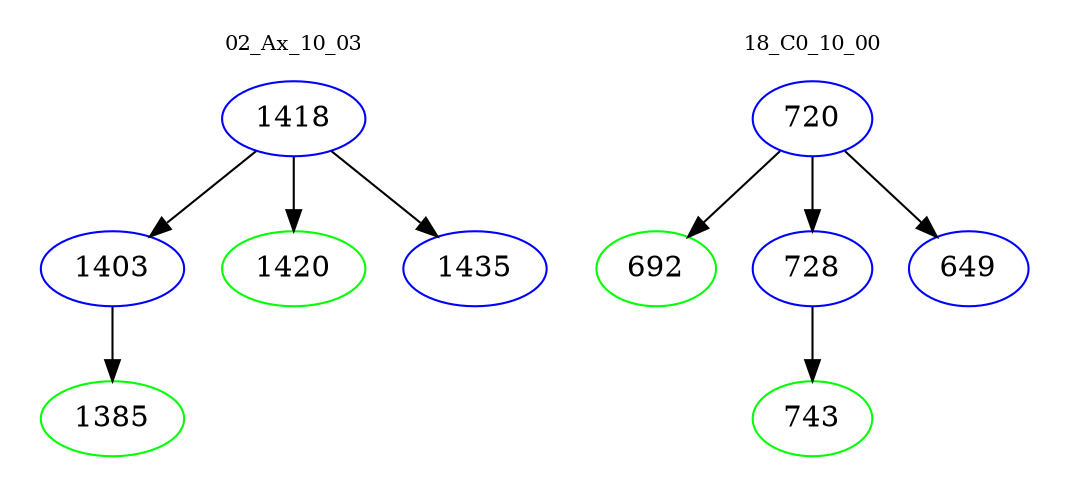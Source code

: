 digraph{
subgraph cluster_0 {
color = white
label = "02_Ax_10_03";
fontsize=10;
T0_1418 [label="1418", color="blue"]
T0_1418 -> T0_1403 [color="black"]
T0_1403 [label="1403", color="blue"]
T0_1403 -> T0_1385 [color="black"]
T0_1385 [label="1385", color="green"]
T0_1418 -> T0_1420 [color="black"]
T0_1420 [label="1420", color="green"]
T0_1418 -> T0_1435 [color="black"]
T0_1435 [label="1435", color="blue"]
}
subgraph cluster_1 {
color = white
label = "18_C0_10_00";
fontsize=10;
T1_720 [label="720", color="blue"]
T1_720 -> T1_692 [color="black"]
T1_692 [label="692", color="green"]
T1_720 -> T1_728 [color="black"]
T1_728 [label="728", color="blue"]
T1_728 -> T1_743 [color="black"]
T1_743 [label="743", color="green"]
T1_720 -> T1_649 [color="black"]
T1_649 [label="649", color="blue"]
}
}
